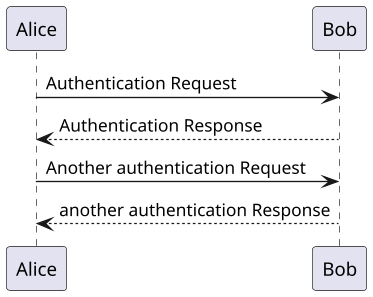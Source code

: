 @startuml
skinparam dpi 128
Alice -> Bob: Authentication Request
Bob --> Alice: Authentication Response

Alice -> Bob: Another authentication Request
Alice <-- Bob: another authentication Response
@enduml